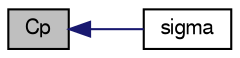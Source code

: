 digraph "Cp"
{
  bgcolor="transparent";
  edge [fontname="FreeSans",fontsize="10",labelfontname="FreeSans",labelfontsize="10"];
  node [fontname="FreeSans",fontsize="10",shape=record];
  rankdir="LR";
  Node1346 [label="Cp",height=0.2,width=0.4,color="black", fillcolor="grey75", style="filled", fontcolor="black"];
  Node1346 -> Node1347 [dir="back",color="midnightblue",fontsize="10",style="solid",fontname="FreeSans"];
  Node1347 [label="sigma",height=0.2,width=0.4,color="black",URL="$a29066.html#a40b70a3817d76f160b9cb9aac8e4e492",tooltip="Return surface tension [kg/s2]. "];
}
